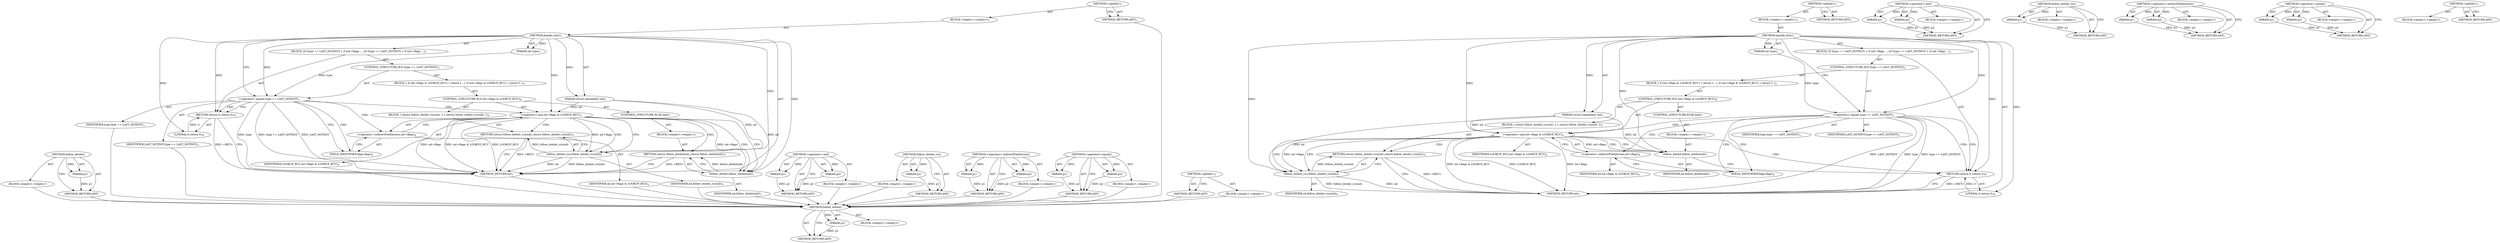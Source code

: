 digraph "&lt;global&gt;" {
vulnerable_71 [label=<(METHOD,follow_dotdot)>];
vulnerable_72 [label=<(PARAM,p1)>];
vulnerable_73 [label=<(BLOCK,&lt;empty&gt;,&lt;empty&gt;)>];
vulnerable_74 [label=<(METHOD_RETURN,ANY)>];
vulnerable_6 [label=<(METHOD,&lt;global&gt;)<SUB>1</SUB>>];
vulnerable_7 [label=<(BLOCK,&lt;empty&gt;,&lt;empty&gt;)<SUB>1</SUB>>];
vulnerable_8 [label=<(METHOD,handle_dots)<SUB>1</SUB>>];
vulnerable_9 [label=<(PARAM,struct nameidata *nd)<SUB>1</SUB>>];
vulnerable_10 [label=<(PARAM,int type)<SUB>1</SUB>>];
vulnerable_11 [label=<(BLOCK,{
	if (type == LAST_DOTDOT) {
 		if (nd-&gt;flags ...,{
	if (type == LAST_DOTDOT) {
 		if (nd-&gt;flags ...)<SUB>2</SUB>>];
vulnerable_12 [label=<(CONTROL_STRUCTURE,IF,if (type == LAST_DOTDOT))<SUB>3</SUB>>];
vulnerable_13 [label=<(&lt;operator&gt;.equals,type == LAST_DOTDOT)<SUB>3</SUB>>];
vulnerable_14 [label=<(IDENTIFIER,type,type == LAST_DOTDOT)<SUB>3</SUB>>];
vulnerable_15 [label=<(IDENTIFIER,LAST_DOTDOT,type == LAST_DOTDOT)<SUB>3</SUB>>];
vulnerable_16 [label=<(BLOCK,{
 		if (nd-&gt;flags &amp; LOOKUP_RCU) {
 			return f...,{
 		if (nd-&gt;flags &amp; LOOKUP_RCU) {
 			return f...)<SUB>3</SUB>>];
vulnerable_17 [label=<(CONTROL_STRUCTURE,IF,if (nd-&gt;flags &amp; LOOKUP_RCU))<SUB>4</SUB>>];
vulnerable_18 [label=<(&lt;operator&gt;.and,nd-&gt;flags &amp; LOOKUP_RCU)<SUB>4</SUB>>];
vulnerable_19 [label=<(&lt;operator&gt;.indirectFieldAccess,nd-&gt;flags)<SUB>4</SUB>>];
vulnerable_20 [label=<(IDENTIFIER,nd,nd-&gt;flags &amp; LOOKUP_RCU)<SUB>4</SUB>>];
vulnerable_21 [label=<(FIELD_IDENTIFIER,flags,flags)<SUB>4</SUB>>];
vulnerable_22 [label=<(IDENTIFIER,LOOKUP_RCU,nd-&gt;flags &amp; LOOKUP_RCU)<SUB>4</SUB>>];
vulnerable_23 [label=<(BLOCK,{
 			return follow_dotdot_rcu(nd);
 		},{
 			return follow_dotdot_rcu(nd);
 		})<SUB>4</SUB>>];
vulnerable_24 [label=<(RETURN,return follow_dotdot_rcu(nd);,return follow_dotdot_rcu(nd);)<SUB>5</SUB>>];
vulnerable_25 [label=<(follow_dotdot_rcu,follow_dotdot_rcu(nd))<SUB>5</SUB>>];
vulnerable_26 [label=<(IDENTIFIER,nd,follow_dotdot_rcu(nd))<SUB>5</SUB>>];
vulnerable_27 [label=<(CONTROL_STRUCTURE,ELSE,else)<SUB>7</SUB>>];
vulnerable_28 [label=<(BLOCK,&lt;empty&gt;,&lt;empty&gt;)<SUB>7</SUB>>];
vulnerable_29 [label=<(follow_dotdot,follow_dotdot(nd))<SUB>7</SUB>>];
vulnerable_30 [label=<(IDENTIFIER,nd,follow_dotdot(nd))<SUB>7</SUB>>];
vulnerable_31 [label=<(RETURN,return 0;,return 0;)<SUB>9</SUB>>];
vulnerable_32 [label=<(LITERAL,0,return 0;)<SUB>9</SUB>>];
vulnerable_33 [label=<(METHOD_RETURN,int)<SUB>1</SUB>>];
vulnerable_35 [label=<(METHOD_RETURN,ANY)<SUB>1</SUB>>];
vulnerable_57 [label=<(METHOD,&lt;operator&gt;.and)>];
vulnerable_58 [label=<(PARAM,p1)>];
vulnerable_59 [label=<(PARAM,p2)>];
vulnerable_60 [label=<(BLOCK,&lt;empty&gt;,&lt;empty&gt;)>];
vulnerable_61 [label=<(METHOD_RETURN,ANY)>];
vulnerable_67 [label=<(METHOD,follow_dotdot_rcu)>];
vulnerable_68 [label=<(PARAM,p1)>];
vulnerable_69 [label=<(BLOCK,&lt;empty&gt;,&lt;empty&gt;)>];
vulnerable_70 [label=<(METHOD_RETURN,ANY)>];
vulnerable_62 [label=<(METHOD,&lt;operator&gt;.indirectFieldAccess)>];
vulnerable_63 [label=<(PARAM,p1)>];
vulnerable_64 [label=<(PARAM,p2)>];
vulnerable_65 [label=<(BLOCK,&lt;empty&gt;,&lt;empty&gt;)>];
vulnerable_66 [label=<(METHOD_RETURN,ANY)>];
vulnerable_52 [label=<(METHOD,&lt;operator&gt;.equals)>];
vulnerable_53 [label=<(PARAM,p1)>];
vulnerable_54 [label=<(PARAM,p2)>];
vulnerable_55 [label=<(BLOCK,&lt;empty&gt;,&lt;empty&gt;)>];
vulnerable_56 [label=<(METHOD_RETURN,ANY)>];
vulnerable_46 [label=<(METHOD,&lt;global&gt;)<SUB>1</SUB>>];
vulnerable_47 [label=<(BLOCK,&lt;empty&gt;,&lt;empty&gt;)>];
vulnerable_48 [label=<(METHOD_RETURN,ANY)>];
fixed_72 [label=<(METHOD,follow_dotdot)>];
fixed_73 [label=<(PARAM,p1)>];
fixed_74 [label=<(BLOCK,&lt;empty&gt;,&lt;empty&gt;)>];
fixed_75 [label=<(METHOD_RETURN,ANY)>];
fixed_6 [label=<(METHOD,&lt;global&gt;)<SUB>1</SUB>>];
fixed_7 [label=<(BLOCK,&lt;empty&gt;,&lt;empty&gt;)<SUB>1</SUB>>];
fixed_8 [label=<(METHOD,handle_dots)<SUB>1</SUB>>];
fixed_9 [label=<(PARAM,struct nameidata *nd)<SUB>1</SUB>>];
fixed_10 [label=<(PARAM,int type)<SUB>1</SUB>>];
fixed_11 [label=<(BLOCK,{
	if (type == LAST_DOTDOT) {
 		if (nd-&gt;flags ...,{
	if (type == LAST_DOTDOT) {
 		if (nd-&gt;flags ...)<SUB>2</SUB>>];
fixed_12 [label=<(CONTROL_STRUCTURE,IF,if (type == LAST_DOTDOT))<SUB>3</SUB>>];
fixed_13 [label=<(&lt;operator&gt;.equals,type == LAST_DOTDOT)<SUB>3</SUB>>];
fixed_14 [label=<(IDENTIFIER,type,type == LAST_DOTDOT)<SUB>3</SUB>>];
fixed_15 [label=<(IDENTIFIER,LAST_DOTDOT,type == LAST_DOTDOT)<SUB>3</SUB>>];
fixed_16 [label=<(BLOCK,{
 		if (nd-&gt;flags &amp; LOOKUP_RCU) {
 			return f...,{
 		if (nd-&gt;flags &amp; LOOKUP_RCU) {
 			return f...)<SUB>3</SUB>>];
fixed_17 [label=<(CONTROL_STRUCTURE,IF,if (nd-&gt;flags &amp; LOOKUP_RCU))<SUB>4</SUB>>];
fixed_18 [label=<(&lt;operator&gt;.and,nd-&gt;flags &amp; LOOKUP_RCU)<SUB>4</SUB>>];
fixed_19 [label=<(&lt;operator&gt;.indirectFieldAccess,nd-&gt;flags)<SUB>4</SUB>>];
fixed_20 [label=<(IDENTIFIER,nd,nd-&gt;flags &amp; LOOKUP_RCU)<SUB>4</SUB>>];
fixed_21 [label=<(FIELD_IDENTIFIER,flags,flags)<SUB>4</SUB>>];
fixed_22 [label=<(IDENTIFIER,LOOKUP_RCU,nd-&gt;flags &amp; LOOKUP_RCU)<SUB>4</SUB>>];
fixed_23 [label=<(BLOCK,{
 			return follow_dotdot_rcu(nd);
 		},{
 			return follow_dotdot_rcu(nd);
 		})<SUB>4</SUB>>];
fixed_24 [label=<(RETURN,return follow_dotdot_rcu(nd);,return follow_dotdot_rcu(nd);)<SUB>5</SUB>>];
fixed_25 [label=<(follow_dotdot_rcu,follow_dotdot_rcu(nd))<SUB>5</SUB>>];
fixed_26 [label=<(IDENTIFIER,nd,follow_dotdot_rcu(nd))<SUB>5</SUB>>];
fixed_27 [label=<(CONTROL_STRUCTURE,ELSE,else)<SUB>7</SUB>>];
fixed_28 [label=<(BLOCK,&lt;empty&gt;,&lt;empty&gt;)<SUB>7</SUB>>];
fixed_29 [label=<(RETURN,return follow_dotdot(nd);,return follow_dotdot(nd);)<SUB>7</SUB>>];
fixed_30 [label=<(follow_dotdot,follow_dotdot(nd))<SUB>7</SUB>>];
fixed_31 [label=<(IDENTIFIER,nd,follow_dotdot(nd))<SUB>7</SUB>>];
fixed_32 [label=<(RETURN,return 0;,return 0;)<SUB>9</SUB>>];
fixed_33 [label=<(LITERAL,0,return 0;)<SUB>9</SUB>>];
fixed_34 [label=<(METHOD_RETURN,int)<SUB>1</SUB>>];
fixed_36 [label=<(METHOD_RETURN,ANY)<SUB>1</SUB>>];
fixed_58 [label=<(METHOD,&lt;operator&gt;.and)>];
fixed_59 [label=<(PARAM,p1)>];
fixed_60 [label=<(PARAM,p2)>];
fixed_61 [label=<(BLOCK,&lt;empty&gt;,&lt;empty&gt;)>];
fixed_62 [label=<(METHOD_RETURN,ANY)>];
fixed_68 [label=<(METHOD,follow_dotdot_rcu)>];
fixed_69 [label=<(PARAM,p1)>];
fixed_70 [label=<(BLOCK,&lt;empty&gt;,&lt;empty&gt;)>];
fixed_71 [label=<(METHOD_RETURN,ANY)>];
fixed_63 [label=<(METHOD,&lt;operator&gt;.indirectFieldAccess)>];
fixed_64 [label=<(PARAM,p1)>];
fixed_65 [label=<(PARAM,p2)>];
fixed_66 [label=<(BLOCK,&lt;empty&gt;,&lt;empty&gt;)>];
fixed_67 [label=<(METHOD_RETURN,ANY)>];
fixed_53 [label=<(METHOD,&lt;operator&gt;.equals)>];
fixed_54 [label=<(PARAM,p1)>];
fixed_55 [label=<(PARAM,p2)>];
fixed_56 [label=<(BLOCK,&lt;empty&gt;,&lt;empty&gt;)>];
fixed_57 [label=<(METHOD_RETURN,ANY)>];
fixed_47 [label=<(METHOD,&lt;global&gt;)<SUB>1</SUB>>];
fixed_48 [label=<(BLOCK,&lt;empty&gt;,&lt;empty&gt;)>];
fixed_49 [label=<(METHOD_RETURN,ANY)>];
vulnerable_71 -> vulnerable_72  [key=0, label="AST: "];
vulnerable_71 -> vulnerable_72  [key=1, label="DDG: "];
vulnerable_71 -> vulnerable_73  [key=0, label="AST: "];
vulnerable_71 -> vulnerable_74  [key=0, label="AST: "];
vulnerable_71 -> vulnerable_74  [key=1, label="CFG: "];
vulnerable_72 -> vulnerable_74  [key=0, label="DDG: p1"];
vulnerable_6 -> vulnerable_7  [key=0, label="AST: "];
vulnerable_6 -> vulnerable_35  [key=0, label="AST: "];
vulnerable_6 -> vulnerable_35  [key=1, label="CFG: "];
vulnerable_7 -> vulnerable_8  [key=0, label="AST: "];
vulnerable_8 -> vulnerable_9  [key=0, label="AST: "];
vulnerable_8 -> vulnerable_9  [key=1, label="DDG: "];
vulnerable_8 -> vulnerable_10  [key=0, label="AST: "];
vulnerable_8 -> vulnerable_10  [key=1, label="DDG: "];
vulnerable_8 -> vulnerable_11  [key=0, label="AST: "];
vulnerable_8 -> vulnerable_33  [key=0, label="AST: "];
vulnerable_8 -> vulnerable_13  [key=0, label="CFG: "];
vulnerable_8 -> vulnerable_13  [key=1, label="DDG: "];
vulnerable_8 -> vulnerable_31  [key=0, label="DDG: "];
vulnerable_8 -> vulnerable_32  [key=0, label="DDG: "];
vulnerable_8 -> vulnerable_18  [key=0, label="DDG: "];
vulnerable_8 -> vulnerable_25  [key=0, label="DDG: "];
vulnerable_8 -> vulnerable_29  [key=0, label="DDG: "];
vulnerable_9 -> vulnerable_18  [key=0, label="DDG: nd"];
vulnerable_9 -> vulnerable_25  [key=0, label="DDG: nd"];
vulnerable_9 -> vulnerable_29  [key=0, label="DDG: nd"];
vulnerable_10 -> vulnerable_13  [key=0, label="DDG: type"];
vulnerable_11 -> vulnerable_12  [key=0, label="AST: "];
vulnerable_11 -> vulnerable_31  [key=0, label="AST: "];
vulnerable_12 -> vulnerable_13  [key=0, label="AST: "];
vulnerable_12 -> vulnerable_16  [key=0, label="AST: "];
vulnerable_13 -> vulnerable_14  [key=0, label="AST: "];
vulnerable_13 -> vulnerable_15  [key=0, label="AST: "];
vulnerable_13 -> vulnerable_21  [key=0, label="CFG: "];
vulnerable_13 -> vulnerable_21  [key=1, label="CDG: "];
vulnerable_13 -> vulnerable_31  [key=0, label="CFG: "];
vulnerable_13 -> vulnerable_31  [key=1, label="CDG: "];
vulnerable_13 -> vulnerable_33  [key=0, label="DDG: type"];
vulnerable_13 -> vulnerable_33  [key=1, label="DDG: type == LAST_DOTDOT"];
vulnerable_13 -> vulnerable_33  [key=2, label="DDG: LAST_DOTDOT"];
vulnerable_13 -> vulnerable_18  [key=0, label="CDG: "];
vulnerable_13 -> vulnerable_19  [key=0, label="CDG: "];
vulnerable_16 -> vulnerable_17  [key=0, label="AST: "];
vulnerable_17 -> vulnerable_18  [key=0, label="AST: "];
vulnerable_17 -> vulnerable_23  [key=0, label="AST: "];
vulnerable_17 -> vulnerable_27  [key=0, label="AST: "];
vulnerable_18 -> vulnerable_19  [key=0, label="AST: "];
vulnerable_18 -> vulnerable_22  [key=0, label="AST: "];
vulnerable_18 -> vulnerable_25  [key=0, label="CFG: "];
vulnerable_18 -> vulnerable_25  [key=1, label="DDG: nd-&gt;flags"];
vulnerable_18 -> vulnerable_25  [key=2, label="CDG: "];
vulnerable_18 -> vulnerable_29  [key=0, label="CFG: "];
vulnerable_18 -> vulnerable_29  [key=1, label="DDG: nd-&gt;flags"];
vulnerable_18 -> vulnerable_29  [key=2, label="CDG: "];
vulnerable_18 -> vulnerable_33  [key=0, label="DDG: nd-&gt;flags"];
vulnerable_18 -> vulnerable_33  [key=1, label="DDG: nd-&gt;flags &amp; LOOKUP_RCU"];
vulnerable_18 -> vulnerable_33  [key=2, label="DDG: LOOKUP_RCU"];
vulnerable_18 -> vulnerable_24  [key=0, label="CDG: "];
vulnerable_18 -> vulnerable_31  [key=0, label="CDG: "];
vulnerable_19 -> vulnerable_20  [key=0, label="AST: "];
vulnerable_19 -> vulnerable_21  [key=0, label="AST: "];
vulnerable_19 -> vulnerable_18  [key=0, label="CFG: "];
vulnerable_21 -> vulnerable_19  [key=0, label="CFG: "];
vulnerable_23 -> vulnerable_24  [key=0, label="AST: "];
vulnerable_24 -> vulnerable_25  [key=0, label="AST: "];
vulnerable_24 -> vulnerable_33  [key=0, label="CFG: "];
vulnerable_24 -> vulnerable_33  [key=1, label="DDG: &lt;RET&gt;"];
vulnerable_25 -> vulnerable_26  [key=0, label="AST: "];
vulnerable_25 -> vulnerable_24  [key=0, label="CFG: "];
vulnerable_25 -> vulnerable_24  [key=1, label="DDG: follow_dotdot_rcu(nd)"];
vulnerable_25 -> vulnerable_33  [key=0, label="DDG: nd"];
vulnerable_25 -> vulnerable_33  [key=1, label="DDG: follow_dotdot_rcu(nd)"];
vulnerable_27 -> vulnerable_28  [key=0, label="AST: "];
vulnerable_28 -> vulnerable_29  [key=0, label="AST: "];
vulnerable_29 -> vulnerable_30  [key=0, label="AST: "];
vulnerable_29 -> vulnerable_31  [key=0, label="CFG: "];
vulnerable_31 -> vulnerable_32  [key=0, label="AST: "];
vulnerable_31 -> vulnerable_33  [key=0, label="CFG: "];
vulnerable_31 -> vulnerable_33  [key=1, label="DDG: &lt;RET&gt;"];
vulnerable_32 -> vulnerable_31  [key=0, label="DDG: 0"];
vulnerable_57 -> vulnerable_58  [key=0, label="AST: "];
vulnerable_57 -> vulnerable_58  [key=1, label="DDG: "];
vulnerable_57 -> vulnerable_60  [key=0, label="AST: "];
vulnerable_57 -> vulnerable_59  [key=0, label="AST: "];
vulnerable_57 -> vulnerable_59  [key=1, label="DDG: "];
vulnerable_57 -> vulnerable_61  [key=0, label="AST: "];
vulnerable_57 -> vulnerable_61  [key=1, label="CFG: "];
vulnerable_58 -> vulnerable_61  [key=0, label="DDG: p1"];
vulnerable_59 -> vulnerable_61  [key=0, label="DDG: p2"];
vulnerable_67 -> vulnerable_68  [key=0, label="AST: "];
vulnerable_67 -> vulnerable_68  [key=1, label="DDG: "];
vulnerable_67 -> vulnerable_69  [key=0, label="AST: "];
vulnerable_67 -> vulnerable_70  [key=0, label="AST: "];
vulnerable_67 -> vulnerable_70  [key=1, label="CFG: "];
vulnerable_68 -> vulnerable_70  [key=0, label="DDG: p1"];
vulnerable_62 -> vulnerable_63  [key=0, label="AST: "];
vulnerable_62 -> vulnerable_63  [key=1, label="DDG: "];
vulnerable_62 -> vulnerable_65  [key=0, label="AST: "];
vulnerable_62 -> vulnerable_64  [key=0, label="AST: "];
vulnerable_62 -> vulnerable_64  [key=1, label="DDG: "];
vulnerable_62 -> vulnerable_66  [key=0, label="AST: "];
vulnerable_62 -> vulnerable_66  [key=1, label="CFG: "];
vulnerable_63 -> vulnerable_66  [key=0, label="DDG: p1"];
vulnerable_64 -> vulnerable_66  [key=0, label="DDG: p2"];
vulnerable_52 -> vulnerable_53  [key=0, label="AST: "];
vulnerable_52 -> vulnerable_53  [key=1, label="DDG: "];
vulnerable_52 -> vulnerable_55  [key=0, label="AST: "];
vulnerable_52 -> vulnerable_54  [key=0, label="AST: "];
vulnerable_52 -> vulnerable_54  [key=1, label="DDG: "];
vulnerable_52 -> vulnerable_56  [key=0, label="AST: "];
vulnerable_52 -> vulnerable_56  [key=1, label="CFG: "];
vulnerable_53 -> vulnerable_56  [key=0, label="DDG: p1"];
vulnerable_54 -> vulnerable_56  [key=0, label="DDG: p2"];
vulnerable_46 -> vulnerable_47  [key=0, label="AST: "];
vulnerable_46 -> vulnerable_48  [key=0, label="AST: "];
vulnerable_46 -> vulnerable_48  [key=1, label="CFG: "];
fixed_72 -> fixed_73  [key=0, label="AST: "];
fixed_72 -> fixed_73  [key=1, label="DDG: "];
fixed_72 -> fixed_74  [key=0, label="AST: "];
fixed_72 -> fixed_75  [key=0, label="AST: "];
fixed_72 -> fixed_75  [key=1, label="CFG: "];
fixed_73 -> fixed_75  [key=0, label="DDG: p1"];
fixed_74 -> vulnerable_71  [key=0];
fixed_75 -> vulnerable_71  [key=0];
fixed_6 -> fixed_7  [key=0, label="AST: "];
fixed_6 -> fixed_36  [key=0, label="AST: "];
fixed_6 -> fixed_36  [key=1, label="CFG: "];
fixed_7 -> fixed_8  [key=0, label="AST: "];
fixed_8 -> fixed_9  [key=0, label="AST: "];
fixed_8 -> fixed_9  [key=1, label="DDG: "];
fixed_8 -> fixed_10  [key=0, label="AST: "];
fixed_8 -> fixed_10  [key=1, label="DDG: "];
fixed_8 -> fixed_11  [key=0, label="AST: "];
fixed_8 -> fixed_34  [key=0, label="AST: "];
fixed_8 -> fixed_13  [key=0, label="CFG: "];
fixed_8 -> fixed_13  [key=1, label="DDG: "];
fixed_8 -> fixed_32  [key=0, label="DDG: "];
fixed_8 -> fixed_33  [key=0, label="DDG: "];
fixed_8 -> fixed_18  [key=0, label="DDG: "];
fixed_8 -> fixed_25  [key=0, label="DDG: "];
fixed_8 -> fixed_30  [key=0, label="DDG: "];
fixed_9 -> fixed_18  [key=0, label="DDG: nd"];
fixed_9 -> fixed_25  [key=0, label="DDG: nd"];
fixed_9 -> fixed_30  [key=0, label="DDG: nd"];
fixed_10 -> fixed_13  [key=0, label="DDG: type"];
fixed_11 -> fixed_12  [key=0, label="AST: "];
fixed_11 -> fixed_32  [key=0, label="AST: "];
fixed_12 -> fixed_13  [key=0, label="AST: "];
fixed_12 -> fixed_16  [key=0, label="AST: "];
fixed_13 -> fixed_14  [key=0, label="AST: "];
fixed_13 -> fixed_15  [key=0, label="AST: "];
fixed_13 -> fixed_21  [key=0, label="CFG: "];
fixed_13 -> fixed_21  [key=1, label="CDG: "];
fixed_13 -> fixed_32  [key=0, label="CFG: "];
fixed_13 -> fixed_32  [key=1, label="CDG: "];
fixed_13 -> fixed_34  [key=0, label="DDG: type"];
fixed_13 -> fixed_34  [key=1, label="DDG: type == LAST_DOTDOT"];
fixed_13 -> fixed_34  [key=2, label="DDG: LAST_DOTDOT"];
fixed_13 -> fixed_18  [key=0, label="CDG: "];
fixed_13 -> fixed_19  [key=0, label="CDG: "];
fixed_14 -> vulnerable_71  [key=0];
fixed_15 -> vulnerable_71  [key=0];
fixed_16 -> fixed_17  [key=0, label="AST: "];
fixed_17 -> fixed_18  [key=0, label="AST: "];
fixed_17 -> fixed_23  [key=0, label="AST: "];
fixed_17 -> fixed_27  [key=0, label="AST: "];
fixed_18 -> fixed_19  [key=0, label="AST: "];
fixed_18 -> fixed_22  [key=0, label="AST: "];
fixed_18 -> fixed_25  [key=0, label="CFG: "];
fixed_18 -> fixed_25  [key=1, label="DDG: nd-&gt;flags"];
fixed_18 -> fixed_25  [key=2, label="CDG: "];
fixed_18 -> fixed_30  [key=0, label="CFG: "];
fixed_18 -> fixed_30  [key=1, label="DDG: nd-&gt;flags"];
fixed_18 -> fixed_30  [key=2, label="CDG: "];
fixed_18 -> fixed_34  [key=0, label="DDG: nd-&gt;flags"];
fixed_18 -> fixed_34  [key=1, label="DDG: nd-&gt;flags &amp; LOOKUP_RCU"];
fixed_18 -> fixed_34  [key=2, label="DDG: LOOKUP_RCU"];
fixed_18 -> fixed_24  [key=0, label="CDG: "];
fixed_18 -> fixed_29  [key=0, label="CDG: "];
fixed_19 -> fixed_20  [key=0, label="AST: "];
fixed_19 -> fixed_21  [key=0, label="AST: "];
fixed_19 -> fixed_18  [key=0, label="CFG: "];
fixed_20 -> vulnerable_71  [key=0];
fixed_21 -> fixed_19  [key=0, label="CFG: "];
fixed_22 -> vulnerable_71  [key=0];
fixed_23 -> fixed_24  [key=0, label="AST: "];
fixed_24 -> fixed_25  [key=0, label="AST: "];
fixed_24 -> fixed_34  [key=0, label="CFG: "];
fixed_24 -> fixed_34  [key=1, label="DDG: &lt;RET&gt;"];
fixed_25 -> fixed_26  [key=0, label="AST: "];
fixed_25 -> fixed_24  [key=0, label="CFG: "];
fixed_25 -> fixed_24  [key=1, label="DDG: follow_dotdot_rcu(nd)"];
fixed_25 -> fixed_34  [key=0, label="DDG: nd"];
fixed_25 -> fixed_34  [key=1, label="DDG: follow_dotdot_rcu(nd)"];
fixed_26 -> vulnerable_71  [key=0];
fixed_27 -> fixed_28  [key=0, label="AST: "];
fixed_28 -> fixed_29  [key=0, label="AST: "];
fixed_29 -> fixed_30  [key=0, label="AST: "];
fixed_29 -> fixed_34  [key=0, label="CFG: "];
fixed_29 -> fixed_34  [key=1, label="DDG: &lt;RET&gt;"];
fixed_30 -> fixed_31  [key=0, label="AST: "];
fixed_30 -> fixed_29  [key=0, label="CFG: "];
fixed_30 -> fixed_29  [key=1, label="DDG: follow_dotdot(nd)"];
fixed_31 -> vulnerable_71  [key=0];
fixed_32 -> fixed_33  [key=0, label="AST: "];
fixed_32 -> fixed_34  [key=0, label="CFG: "];
fixed_32 -> fixed_34  [key=1, label="DDG: &lt;RET&gt;"];
fixed_33 -> fixed_32  [key=0, label="DDG: 0"];
fixed_34 -> vulnerable_71  [key=0];
fixed_36 -> vulnerable_71  [key=0];
fixed_58 -> fixed_59  [key=0, label="AST: "];
fixed_58 -> fixed_59  [key=1, label="DDG: "];
fixed_58 -> fixed_61  [key=0, label="AST: "];
fixed_58 -> fixed_60  [key=0, label="AST: "];
fixed_58 -> fixed_60  [key=1, label="DDG: "];
fixed_58 -> fixed_62  [key=0, label="AST: "];
fixed_58 -> fixed_62  [key=1, label="CFG: "];
fixed_59 -> fixed_62  [key=0, label="DDG: p1"];
fixed_60 -> fixed_62  [key=0, label="DDG: p2"];
fixed_61 -> vulnerable_71  [key=0];
fixed_62 -> vulnerable_71  [key=0];
fixed_68 -> fixed_69  [key=0, label="AST: "];
fixed_68 -> fixed_69  [key=1, label="DDG: "];
fixed_68 -> fixed_70  [key=0, label="AST: "];
fixed_68 -> fixed_71  [key=0, label="AST: "];
fixed_68 -> fixed_71  [key=1, label="CFG: "];
fixed_69 -> fixed_71  [key=0, label="DDG: p1"];
fixed_70 -> vulnerable_71  [key=0];
fixed_71 -> vulnerable_71  [key=0];
fixed_63 -> fixed_64  [key=0, label="AST: "];
fixed_63 -> fixed_64  [key=1, label="DDG: "];
fixed_63 -> fixed_66  [key=0, label="AST: "];
fixed_63 -> fixed_65  [key=0, label="AST: "];
fixed_63 -> fixed_65  [key=1, label="DDG: "];
fixed_63 -> fixed_67  [key=0, label="AST: "];
fixed_63 -> fixed_67  [key=1, label="CFG: "];
fixed_64 -> fixed_67  [key=0, label="DDG: p1"];
fixed_65 -> fixed_67  [key=0, label="DDG: p2"];
fixed_66 -> vulnerable_71  [key=0];
fixed_67 -> vulnerable_71  [key=0];
fixed_53 -> fixed_54  [key=0, label="AST: "];
fixed_53 -> fixed_54  [key=1, label="DDG: "];
fixed_53 -> fixed_56  [key=0, label="AST: "];
fixed_53 -> fixed_55  [key=0, label="AST: "];
fixed_53 -> fixed_55  [key=1, label="DDG: "];
fixed_53 -> fixed_57  [key=0, label="AST: "];
fixed_53 -> fixed_57  [key=1, label="CFG: "];
fixed_54 -> fixed_57  [key=0, label="DDG: p1"];
fixed_55 -> fixed_57  [key=0, label="DDG: p2"];
fixed_56 -> vulnerable_71  [key=0];
fixed_57 -> vulnerable_71  [key=0];
fixed_47 -> fixed_48  [key=0, label="AST: "];
fixed_47 -> fixed_49  [key=0, label="AST: "];
fixed_47 -> fixed_49  [key=1, label="CFG: "];
fixed_48 -> vulnerable_71  [key=0];
fixed_49 -> vulnerable_71  [key=0];
}
